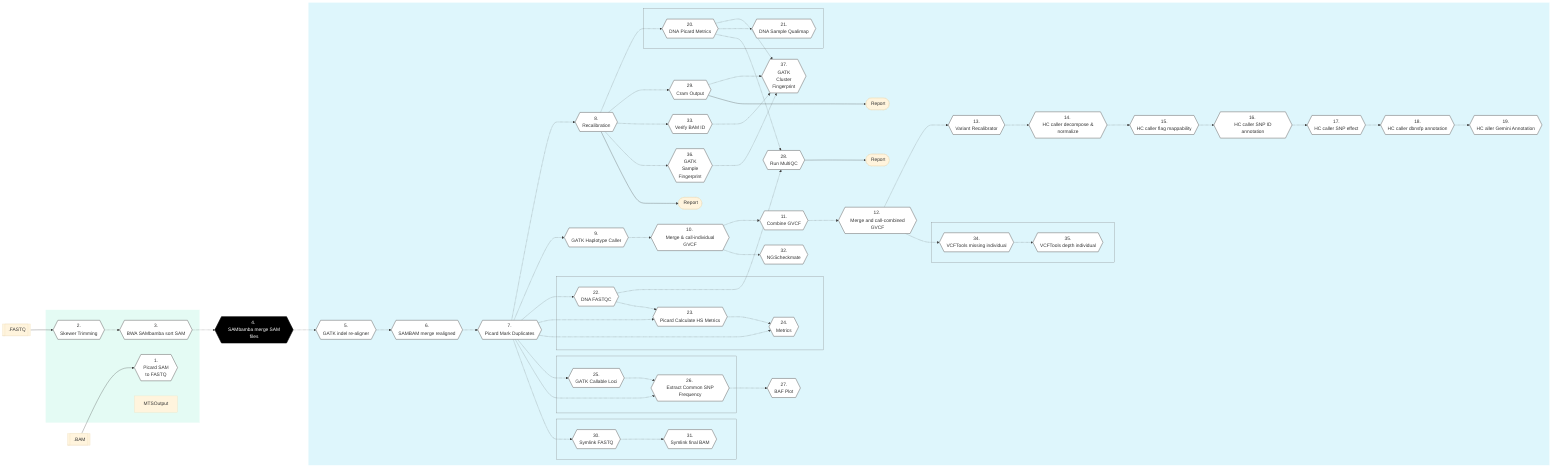 %%{init: {'theme': 'base', 'themeVariables': { 'lineColor': '#404040'}}}%%

        %% GenPipes Schema for Covseq.py
        %% Ref: https://bitbucket.org/mugqic/genpipes/src/master/pipelines/dnaseq/
        %% Author Shaloo Shalini <shalz@hotmail.com>

        graph LR
        Node1{{ 1. <br/> Picard SAM <br/>to FASTQ }}:::nodefill
        Node2{{ 2. <br/> Skewer Trimming }}:::nodefill
        Node3{{ 3. <br/> BWA SAMbamba sort SAM }}:::nodefill
        Node4{{ 4. <br/> SAMbamba merge SAM files }}:::nodefillblack
        Node5{{ 5. <br/> GATK indel re-aligner }}:::nodefill
        Node6{{ 6. <br/> SAMBAM merge realigned }}:::nodefill
        Node7{{ 7. <br/> Picard Mark Duplicates }}:::nodefill
        Node8{{ 8. <br/> Recalibration }}:::nodefill
        Node9{{ 9. <br/> GATK Haplotype Caller }}:::nodefill
        Node10{{ 10. <br/> Merge & call-individual GVCF}}:::nodefill
        Node11{{ 11. <br/> Combine GVCF }}:::nodefill
        Node12{{ 12. <br/> Merge and call-combined GVCF }}:::nodefill
        Node13{{ 13. <br/> Variant Recalibrator }}:::nodefill
        Node14{{ 14. <br/> HC caller decompose & normalize }}:::nodefill
        Node15{{ 15. <br/> HC caller flag mappability }}:::nodefill
        Node16{{ 16. <br/> HC caller SNP ID annotation }}:::nodefill
        Node17{{ 17. <br/> HC caller SNP effect  }}:::nodefill
        Node18{{ 18. <br/> HC caller dbnsfp annotation }}:::nodefill
        Node19{{ 19. <br/> HC aller Gemini Annotation }}:::nodefill
        Node20{{ 20. <br/> DNA Picard Metrics }}:::nodefill
        Node21{{ 21. <br/> DNA Sample Qualimap }}:::nodefill
        Node22{{ 22. <br/> DNA FASTQC }}:::nodefill
        Node23{{ 23. <br/> Picard Calculate HS Metrics }}:::nodefill
        Node24{{ 24. <br/> Metrics }}:::nodefill
        Node25{{ 25. <br/> GATK Callable Loci }}:::nodefill
        Node26{{ 26. <br/> Extract Common SNP Frequency }}:::nodefill
        Node27{{ 27. <br/> BAF Plot }}:::nodefill
        Node28{{ 28. <br/> Run MultiQC }}:::nodefill
        Node29{{ 29. <br/> Cram Output }}:::nodefill
        Node30{{ 30. <br/> Symlink FASTQ }}:::nodefill
        Node31{{ 31. <br/> Symlink final BAM }}:::nodefill
        Node32{{ 32. <br/> NGScheckmate }}:::nodefill
        Node33{{ 33. <br/> Verify BAM ID }}:::nodefill
        Node34{{ 34. <br/> VCFTools missing individual }}:::nodefill
        Node35{{ 35. <br/> VCFTools depth individual }}:::nodefill
        Node36{{ 36. <br/> GATK <br/>Sample <br/>Fingerprint }}:::nodefill
        Node37{{ 37. <br/> GATK <br/>Cluster <br/>Fingerprint }}:::nodefill

        Input1[[fa:fa-file-archive-o .BAM]]
        Input2[[fa:fa-file-archive-o .FASTQ]]

        RecalibOP([fa:fa-sticky-note-o Report ])
        MultiQCOP([fa:fa-sticky-note-o Report ])
        CramOP([fa:fa-sticky-note-o Report ])

        Input1 --> Node1
        Input2 --> Node2

        Node2 -.-> Node3 -.-> Node4 -.-> Node5 -.-> Node6 -.-> Node7
        Node7 -.-> Node8 & Node9 & Node22 & Node23 & Node24 & Node25 & Node26 & Node30
        Node9 -.-> Node10 -.-> Node11 -.-> Node12 -.-> Node13 -.-> Node14 -.-> Node15 -.-> Node16 -.-> Node17 -.-> Node18 -.-> Node19
        Node8 -.-> Node20 & Node29 & Node33 & Node36 -.-> Node37
        Node10 -.-> Node32
        Node12 -.-> Node34
        Node20 -.-> Node21 & Node28
        Node22 -.-> Node28
        Node22 -.-> Node23 -.-> Node24
        Node25 -.-> Node26 -.-> Node27
        Node30 -.-> Node31
        Node34 -.-> Node35

        Node8 --> RecalibOP
        Node28 --> MultiQCOP
        Node29 ---> CramOP

        subgraph readSetSteps[" "]
          Node1
          Node2
          Node3
          MTSOutput
        end
        subgraph sampleSetSteps[" "]
          Node5
          Node6
          Node7
          Node8
          Node9
          Node10
          Node11
          Node12
          Node13
          Node14
          Node15
          Node16
          Node17
          Node18
          Node19
          Node20
          Node21
          Node22
          Node23
          Node24
          Node25
          Node26
          Node27
          Node28
          Node29
          Node30
          Node31
          Node32
          Node33
          Node34
          Node35
          Node36
          Node37
          subgraph combo2021[" "]
            Node20
            Node21
          end
          subgraph combo222324[" "]
            Node22
            Node23
            Node24
          end
          subgraph combo2526[" "]
            Node25
            Node26
          end
          subgraph combo3031[" "]
            Node30
            Node31
          end
          subgraph combo3435[" "]
            Node34
            Node35
          end
          RecalibOP
          MultiQCOP
          CramOP
        end

        classDef greenRect fill:#E4FBF4,stroke:white
        class readSetSteps greenRect
        classDef blueRect fill:#DEF6FC,stroke:white
        class sampleSetSteps blueRect
        classDef transparentRect fill:#DEF6FC,stroke:gray
        class combo2021 transparentRect
        class combo222324 transparentRect
        class combo2526 transparentRect
        class combo3031 transparentRect
        class combo3435 transparentRect
        classDef nodefill fill:#ffffff,stroke:gray,stroke-width:2px
        classDef nodefillblack fill:black,stroke:black,color:white,stroke-width:2px